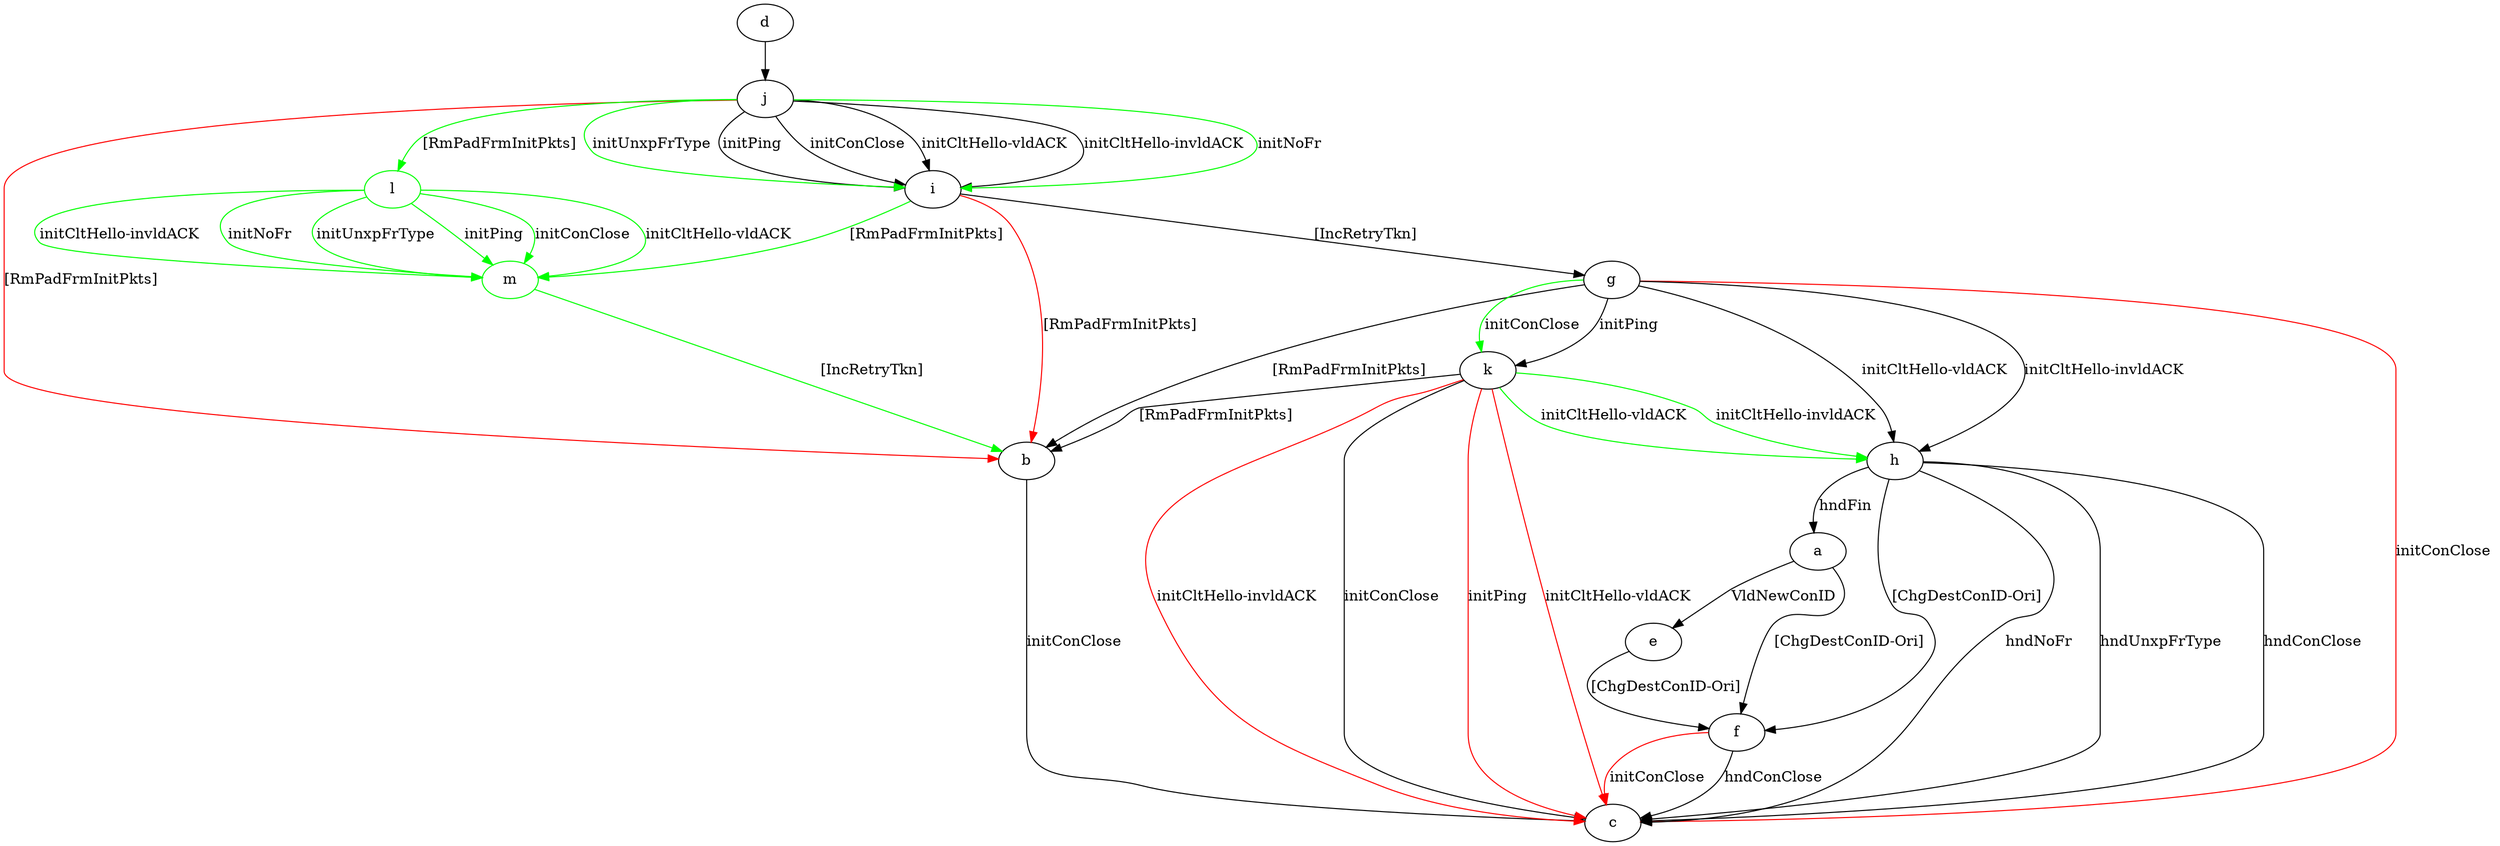 digraph "" {
	a -> e	[key=0,
		label="VldNewConID "];
	a -> f	[key=0,
		label="[ChgDestConID-Ori] "];
	b -> c	[key=0,
		label="initConClose "];
	d -> j	[key=0];
	e -> f	[key=0,
		label="[ChgDestConID-Ori] "];
	f -> c	[key=0,
		label="hndConClose "];
	f -> c	[key=1,
		color=red,
		label="initConClose "];
	g -> b	[key=0,
		label="[RmPadFrmInitPkts] "];
	g -> c	[key=0,
		color=red,
		label="initConClose "];
	g -> h	[key=0,
		label="initCltHello-vldACK "];
	g -> h	[key=1,
		label="initCltHello-invldACK "];
	g -> k	[key=0,
		label="initPing "];
	g -> k	[key=1,
		color=green,
		label="initConClose "];
	h -> a	[key=0,
		label="hndFin "];
	h -> c	[key=0,
		label="hndNoFr "];
	h -> c	[key=1,
		label="hndUnxpFrType "];
	h -> c	[key=2,
		label="hndConClose "];
	h -> f	[key=0,
		label="[ChgDestConID-Ori] "];
	i -> b	[key=0,
		color=red,
		label="[RmPadFrmInitPkts] "];
	i -> g	[key=0,
		label="[IncRetryTkn] "];
	m	[color=green];
	i -> m	[key=0,
		color=green,
		label="[RmPadFrmInitPkts] "];
	j -> b	[key=0,
		color=red,
		label="[RmPadFrmInitPkts] "];
	j -> i	[key=0,
		label="initPing "];
	j -> i	[key=1,
		label="initConClose "];
	j -> i	[key=2,
		label="initCltHello-vldACK "];
	j -> i	[key=3,
		label="initCltHello-invldACK "];
	j -> i	[key=4,
		color=green,
		label="initNoFr "];
	j -> i	[key=5,
		color=green,
		label="initUnxpFrType "];
	l	[color=green];
	j -> l	[key=0,
		color=green,
		label="[RmPadFrmInitPkts] "];
	k -> b	[key=0,
		label="[RmPadFrmInitPkts] "];
	k -> c	[key=0,
		label="initConClose "];
	k -> c	[key=1,
		color=red,
		label="initPing "];
	k -> c	[key=2,
		color=red,
		label="initCltHello-vldACK "];
	k -> c	[key=3,
		color=red,
		label="initCltHello-invldACK "];
	k -> h	[key=0,
		color=green,
		label="initCltHello-vldACK "];
	k -> h	[key=1,
		color=green,
		label="initCltHello-invldACK "];
	l -> m	[key=0,
		color=green,
		label="initPing "];
	l -> m	[key=1,
		color=green,
		label="initConClose "];
	l -> m	[key=2,
		color=green,
		label="initCltHello-vldACK "];
	l -> m	[key=3,
		color=green,
		label="initCltHello-invldACK "];
	l -> m	[key=4,
		color=green,
		label="initNoFr "];
	l -> m	[key=5,
		color=green,
		label="initUnxpFrType "];
	m -> b	[key=0,
		color=green,
		label="[IncRetryTkn] "];
}
